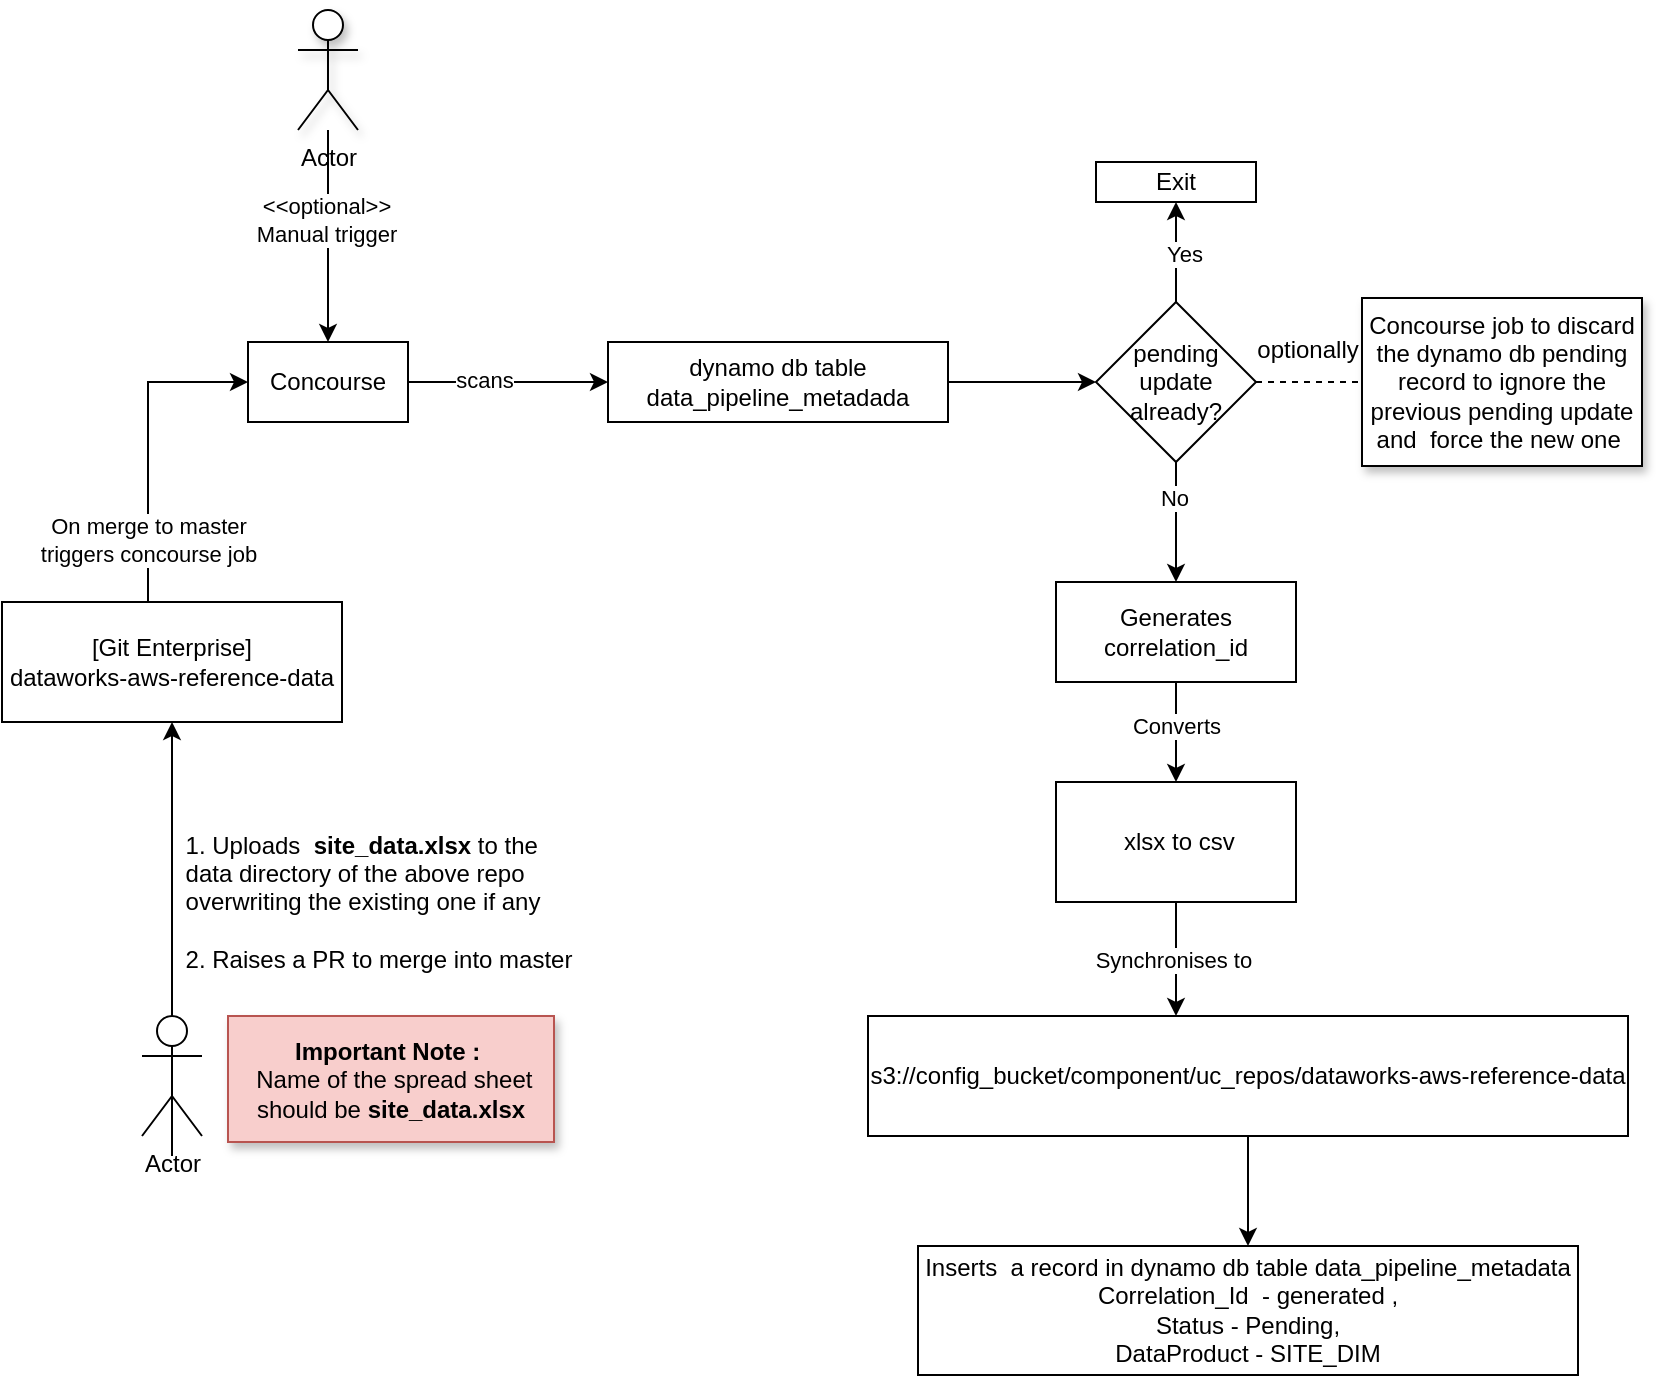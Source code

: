 <mxfile version="14.6.9" type="github">
  <diagram id="JY1vmuGkY0P2LUi2-qNI" name="Page-1">
    <mxGraphModel dx="1426" dy="794" grid="1" gridSize="10" guides="1" tooltips="1" connect="1" arrows="1" fold="1" page="1" pageScale="1" pageWidth="827" pageHeight="1169" math="0" shadow="0">
      <root>
        <mxCell id="0" />
        <mxCell id="1" parent="0" />
        <mxCell id="w1QsJmdibLaZv8pq3Ymb-13" style="edgeStyle=orthogonalEdgeStyle;rounded=0;orthogonalLoop=1;jettySize=auto;html=1;entryX=0;entryY=0.5;entryDx=0;entryDy=0;" edge="1" parent="1" source="w1QsJmdibLaZv8pq3Ymb-1" target="w1QsJmdibLaZv8pq3Ymb-26">
          <mxGeometry relative="1" as="geometry">
            <Array as="points">
              <mxPoint x="80" y="206" />
            </Array>
          </mxGeometry>
        </mxCell>
        <mxCell id="w1QsJmdibLaZv8pq3Ymb-24" value="On merge to master&lt;br&gt;triggers concourse job" style="edgeLabel;html=1;align=center;verticalAlign=middle;resizable=0;points=[];" vertex="1" connectable="0" parent="w1QsJmdibLaZv8pq3Ymb-13">
          <mxGeometry x="-0.606" relative="1" as="geometry">
            <mxPoint as="offset" />
          </mxGeometry>
        </mxCell>
        <mxCell id="w1QsJmdibLaZv8pq3Ymb-1" value="[Git Enterprise]&lt;br&gt;dataworks-aws-reference-data" style="rounded=0;whiteSpace=wrap;html=1;" vertex="1" parent="1">
          <mxGeometry x="7" y="316" width="170" height="60" as="geometry" />
        </mxCell>
        <mxCell id="w1QsJmdibLaZv8pq3Ymb-5" style="edgeStyle=orthogonalEdgeStyle;rounded=0;orthogonalLoop=1;jettySize=auto;html=1;entryX=0.5;entryY=1;entryDx=0;entryDy=0;" edge="1" parent="1" source="w1QsJmdibLaZv8pq3Ymb-3" target="w1QsJmdibLaZv8pq3Ymb-1">
          <mxGeometry relative="1" as="geometry">
            <Array as="points">
              <mxPoint x="92" y="593" />
              <mxPoint x="92" y="383" />
            </Array>
          </mxGeometry>
        </mxCell>
        <mxCell id="w1QsJmdibLaZv8pq3Ymb-3" value="Actor" style="shape=umlActor;verticalLabelPosition=bottom;verticalAlign=top;html=1;outlineConnect=0;" vertex="1" parent="1">
          <mxGeometry x="77" y="523" width="30" height="60" as="geometry" />
        </mxCell>
        <mxCell id="w1QsJmdibLaZv8pq3Ymb-7" value="&lt;div style=&quot;text-align: justify&quot;&gt;1. Uploads &amp;nbsp;&lt;b&gt;site_data.xlsx&lt;/b&gt; to the&lt;/div&gt;&lt;div style=&quot;text-align: justify&quot;&gt;data directory of the above repo&lt;/div&gt;&lt;div style=&quot;text-align: justify&quot;&gt;overwriting the existing one if any&amp;nbsp;&lt;/div&gt;&lt;div style=&quot;text-align: justify&quot;&gt;&lt;br&gt;&lt;/div&gt;&lt;div style=&quot;text-align: justify&quot;&gt;2. Raises a PR to merge into master&lt;/div&gt;" style="text;html=1;align=center;verticalAlign=middle;resizable=0;points=[];autosize=1;strokeColor=none;" vertex="1" parent="1">
          <mxGeometry x="90" y="426" width="210" height="80" as="geometry" />
        </mxCell>
        <mxCell id="w1QsJmdibLaZv8pq3Ymb-46" value="" style="edgeStyle=orthogonalEdgeStyle;rounded=0;orthogonalLoop=1;jettySize=auto;html=1;" edge="1" parent="1" source="w1QsJmdibLaZv8pq3Ymb-12" target="w1QsJmdibLaZv8pq3Ymb-45">
          <mxGeometry relative="1" as="geometry" />
        </mxCell>
        <mxCell id="w1QsJmdibLaZv8pq3Ymb-12" value="s3://config_bucket/component/uc_repos/dataworks-aws-reference-data" style="rounded=0;whiteSpace=wrap;html=1;" vertex="1" parent="1">
          <mxGeometry x="440" y="523" width="380" height="60" as="geometry" />
        </mxCell>
        <mxCell id="w1QsJmdibLaZv8pq3Ymb-16" value="Exit" style="rounded=0;whiteSpace=wrap;html=1;" vertex="1" parent="1">
          <mxGeometry x="554" y="96" width="80" height="20" as="geometry" />
        </mxCell>
        <mxCell id="w1QsJmdibLaZv8pq3Ymb-32" value="" style="edgeStyle=orthogonalEdgeStyle;rounded=0;orthogonalLoop=1;jettySize=auto;html=1;" edge="1" parent="1" source="w1QsJmdibLaZv8pq3Ymb-18" target="w1QsJmdibLaZv8pq3Ymb-16">
          <mxGeometry relative="1" as="geometry" />
        </mxCell>
        <mxCell id="w1QsJmdibLaZv8pq3Ymb-34" value="Yes" style="edgeLabel;html=1;align=center;verticalAlign=middle;resizable=0;points=[];" vertex="1" connectable="0" parent="w1QsJmdibLaZv8pq3Ymb-32">
          <mxGeometry x="-0.04" y="-4" relative="1" as="geometry">
            <mxPoint as="offset" />
          </mxGeometry>
        </mxCell>
        <mxCell id="w1QsJmdibLaZv8pq3Ymb-33" value="" style="edgeStyle=orthogonalEdgeStyle;rounded=0;orthogonalLoop=1;jettySize=auto;html=1;entryX=0.5;entryY=0;entryDx=0;entryDy=0;" edge="1" parent="1" source="w1QsJmdibLaZv8pq3Ymb-18" target="w1QsJmdibLaZv8pq3Ymb-36">
          <mxGeometry relative="1" as="geometry" />
        </mxCell>
        <mxCell id="w1QsJmdibLaZv8pq3Ymb-35" value="No" style="edgeLabel;html=1;align=center;verticalAlign=middle;resizable=0;points=[];" vertex="1" connectable="0" parent="w1QsJmdibLaZv8pq3Ymb-33">
          <mxGeometry x="-0.4" y="-1" relative="1" as="geometry">
            <mxPoint as="offset" />
          </mxGeometry>
        </mxCell>
        <mxCell id="w1QsJmdibLaZv8pq3Ymb-18" value="pending&lt;br&gt;update already?" style="rhombus;whiteSpace=wrap;html=1;" vertex="1" parent="1">
          <mxGeometry x="554" y="166" width="80" height="80" as="geometry" />
        </mxCell>
        <mxCell id="w1QsJmdibLaZv8pq3Ymb-29" value="" style="edgeStyle=orthogonalEdgeStyle;rounded=0;orthogonalLoop=1;jettySize=auto;html=1;" edge="1" parent="1" source="w1QsJmdibLaZv8pq3Ymb-26" target="w1QsJmdibLaZv8pq3Ymb-27">
          <mxGeometry relative="1" as="geometry" />
        </mxCell>
        <mxCell id="w1QsJmdibLaZv8pq3Ymb-30" value="scans" style="edgeLabel;html=1;align=center;verticalAlign=middle;resizable=0;points=[];" vertex="1" connectable="0" parent="w1QsJmdibLaZv8pq3Ymb-29">
          <mxGeometry x="-0.242" y="1" relative="1" as="geometry">
            <mxPoint as="offset" />
          </mxGeometry>
        </mxCell>
        <mxCell id="w1QsJmdibLaZv8pq3Ymb-26" value="Concourse" style="rounded=0;whiteSpace=wrap;html=1;" vertex="1" parent="1">
          <mxGeometry x="130" y="186" width="80" height="40" as="geometry" />
        </mxCell>
        <mxCell id="w1QsJmdibLaZv8pq3Ymb-42" style="edgeStyle=orthogonalEdgeStyle;rounded=0;orthogonalLoop=1;jettySize=auto;html=1;entryX=0;entryY=0.5;entryDx=0;entryDy=0;" edge="1" parent="1" source="w1QsJmdibLaZv8pq3Ymb-27" target="w1QsJmdibLaZv8pq3Ymb-18">
          <mxGeometry relative="1" as="geometry" />
        </mxCell>
        <mxCell id="w1QsJmdibLaZv8pq3Ymb-27" value="dynamo db&amp;nbsp;table &lt;br&gt;data_pipeline_metadada" style="rounded=0;whiteSpace=wrap;html=1;" vertex="1" parent="1">
          <mxGeometry x="310" y="186" width="170" height="40" as="geometry" />
        </mxCell>
        <mxCell id="w1QsJmdibLaZv8pq3Ymb-39" value="" style="edgeStyle=orthogonalEdgeStyle;rounded=0;orthogonalLoop=1;jettySize=auto;html=1;" edge="1" parent="1" source="w1QsJmdibLaZv8pq3Ymb-36" target="w1QsJmdibLaZv8pq3Ymb-38">
          <mxGeometry relative="1" as="geometry" />
        </mxCell>
        <mxCell id="w1QsJmdibLaZv8pq3Ymb-41" value="Converts" style="edgeLabel;html=1;align=center;verticalAlign=middle;resizable=0;points=[];" vertex="1" connectable="0" parent="w1QsJmdibLaZv8pq3Ymb-39">
          <mxGeometry x="-0.12" relative="1" as="geometry">
            <mxPoint as="offset" />
          </mxGeometry>
        </mxCell>
        <mxCell id="w1QsJmdibLaZv8pq3Ymb-36" value="Generates correlation_id" style="rounded=0;whiteSpace=wrap;html=1;" vertex="1" parent="1">
          <mxGeometry x="534" y="306" width="120" height="50" as="geometry" />
        </mxCell>
        <mxCell id="w1QsJmdibLaZv8pq3Ymb-40" value="Synchronises to&amp;nbsp;" style="edgeStyle=orthogonalEdgeStyle;rounded=0;orthogonalLoop=1;jettySize=auto;html=1;" edge="1" parent="1" source="w1QsJmdibLaZv8pq3Ymb-38" target="w1QsJmdibLaZv8pq3Ymb-12">
          <mxGeometry relative="1" as="geometry">
            <Array as="points">
              <mxPoint x="594" y="506" />
              <mxPoint x="594" y="506" />
            </Array>
          </mxGeometry>
        </mxCell>
        <mxCell id="w1QsJmdibLaZv8pq3Ymb-38" value="&amp;nbsp;xlsx to csv" style="rounded=0;whiteSpace=wrap;html=1;" vertex="1" parent="1">
          <mxGeometry x="534" y="406" width="120" height="60" as="geometry" />
        </mxCell>
        <mxCell id="w1QsJmdibLaZv8pq3Ymb-44" value="&lt;b&gt;Important Note :&amp;nbsp;&lt;/b&gt;&lt;br&gt;&amp;nbsp;Name of the spread sheet should be &lt;b&gt;site_data.xlsx&lt;br&gt;&lt;/b&gt;" style="text;html=1;strokeColor=#b85450;fillColor=#f8cecc;align=center;verticalAlign=middle;whiteSpace=wrap;rounded=0;shadow=1;" vertex="1" parent="1">
          <mxGeometry x="120" y="523" width="163" height="63" as="geometry" />
        </mxCell>
        <mxCell id="w1QsJmdibLaZv8pq3Ymb-45" value="Inserts &amp;nbsp;a record in dynamo db table data_pipeline_metadata&lt;br&gt;Correlation_Id &amp;nbsp;- generated ,&lt;br&gt;Status - Pending,&lt;br&gt;DataProduct - SITE_DIM&lt;br&gt;" style="rounded=0;whiteSpace=wrap;html=1;" vertex="1" parent="1">
          <mxGeometry x="465" y="638" width="330" height="64.5" as="geometry" />
        </mxCell>
        <mxCell id="w1QsJmdibLaZv8pq3Ymb-48" value="" style="endArrow=none;dashed=1;html=1;exitX=1;exitY=0.5;exitDx=0;exitDy=0;" edge="1" parent="1" source="w1QsJmdibLaZv8pq3Ymb-18">
          <mxGeometry width="50" height="50" relative="1" as="geometry">
            <mxPoint x="390" y="390" as="sourcePoint" />
            <mxPoint x="690" y="206" as="targetPoint" />
          </mxGeometry>
        </mxCell>
        <mxCell id="w1QsJmdibLaZv8pq3Ymb-51" value="optionally" style="text;html=1;strokeColor=none;fillColor=none;align=center;verticalAlign=middle;whiteSpace=wrap;rounded=0;shadow=1;" vertex="1" parent="1">
          <mxGeometry x="640" y="180" width="40" height="20" as="geometry" />
        </mxCell>
        <mxCell id="w1QsJmdibLaZv8pq3Ymb-52" value="Concourse job to discard the dynamo db pending record to ignore the previous pending update and &amp;nbsp;force the new one&amp;nbsp;" style="rounded=0;whiteSpace=wrap;html=1;shadow=1;" vertex="1" parent="1">
          <mxGeometry x="687" y="164" width="140" height="84" as="geometry" />
        </mxCell>
        <mxCell id="w1QsJmdibLaZv8pq3Ymb-56" value="" style="edgeStyle=orthogonalEdgeStyle;rounded=0;orthogonalLoop=1;jettySize=auto;html=1;" edge="1" parent="1" source="w1QsJmdibLaZv8pq3Ymb-55" target="w1QsJmdibLaZv8pq3Ymb-26">
          <mxGeometry relative="1" as="geometry" />
        </mxCell>
        <mxCell id="w1QsJmdibLaZv8pq3Ymb-57" value="&amp;lt;&amp;lt;optional&amp;gt;&amp;gt;&lt;br&gt;Manual trigger" style="edgeLabel;html=1;align=center;verticalAlign=middle;resizable=0;points=[];" vertex="1" connectable="0" parent="w1QsJmdibLaZv8pq3Ymb-56">
          <mxGeometry x="-0.151" y="-1" relative="1" as="geometry">
            <mxPoint as="offset" />
          </mxGeometry>
        </mxCell>
        <mxCell id="w1QsJmdibLaZv8pq3Ymb-55" value="Actor" style="shape=umlActor;verticalLabelPosition=bottom;verticalAlign=top;html=1;outlineConnect=0;shadow=1;" vertex="1" parent="1">
          <mxGeometry x="155" y="20" width="30" height="60" as="geometry" />
        </mxCell>
      </root>
    </mxGraphModel>
  </diagram>
</mxfile>
